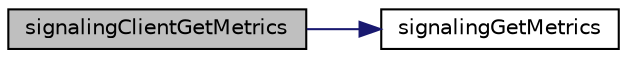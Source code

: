 digraph "signalingClientGetMetrics"
{
 // LATEX_PDF_SIZE
  edge [fontname="Helvetica",fontsize="10",labelfontname="Helvetica",labelfontsize="10"];
  node [fontname="Helvetica",fontsize="10",shape=record];
  rankdir="LR";
  Node1 [label="signalingClientGetMetrics",height=0.2,width=0.4,color="black", fillcolor="grey75", style="filled", fontcolor="black",tooltip="Get signaling related metrics."];
  Node1 -> Node2 [color="midnightblue",fontsize="10",style="solid",fontname="Helvetica"];
  Node2 [label="signalingGetMetrics",height=0.2,width=0.4,color="black", fillcolor="white", style="filled",URL="$Signaling_8c.html#ac1367b3cda8de1e1239b9dde28cc32e5",tooltip=" "];
}
